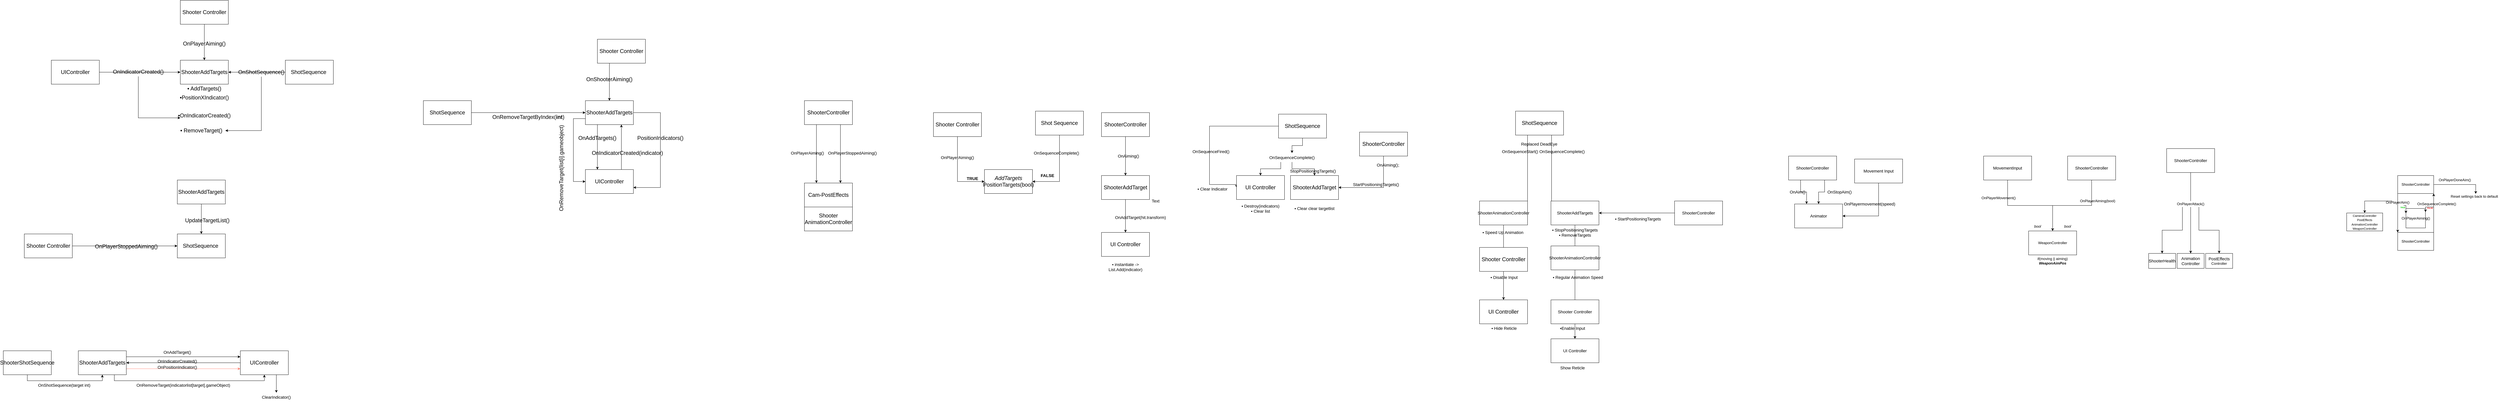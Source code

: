 <mxfile version="14.1.8" type="device"><diagram id="vfDzWjJh1taonCw_QJXi" name="Page-1"><mxGraphModel dx="515" dy="384" grid="1" gridSize="10" guides="1" tooltips="1" connect="1" arrows="1" fold="1" page="1" pageScale="1" pageWidth="2339" pageHeight="3300" math="1" shadow="0"><root><mxCell id="0"/><mxCell id="1" parent="0"/><mxCell id="fDVJ5qx7Qw4q9_nwmENI-17" value="OnPlayerAiming()" style="whiteSpace=wrap;html=1;aspect=fixed;" vertex="1" parent="1"><mxGeometry x="8617.5" y="1425" width="65" height="65" as="geometry"/></mxCell><mxCell id="y-dFEjMZastk8MvW8q7d-14" style="edgeStyle=orthogonalEdgeStyle;rounded=0;orthogonalLoop=1;jettySize=auto;html=1;exitX=0.5;exitY=1;exitDx=0;exitDy=0;fontSize=18;" parent="1" source="y-dFEjMZastk8MvW8q7d-1" target="y-dFEjMZastk8MvW8q7d-8" edge="1"><mxGeometry relative="1" as="geometry"/></mxCell><mxCell id="y-dFEjMZastk8MvW8q7d-1" value="&lt;font style=&quot;font-size: 18px;&quot;&gt;Shooter Controller&lt;/font&gt;" style="rounded=0;whiteSpace=wrap;html=1;" parent="1" vertex="1"><mxGeometry x="1200" y="730" width="160" height="80" as="geometry"/></mxCell><mxCell id="y-dFEjMZastk8MvW8q7d-6" value="OnPlayerAiming()" style="text;html=1;strokeColor=none;fillColor=none;align=center;verticalAlign=middle;whiteSpace=wrap;rounded=0;fontSize=18;" parent="1" vertex="1"><mxGeometry x="1210" y="860" width="140" height="30" as="geometry"/></mxCell><mxCell id="y-dFEjMZastk8MvW8q7d-8" value="&lt;font style=&quot;font-size: 18px;&quot;&gt;ShooterAddTargets&lt;br&gt;&lt;/font&gt;" style="rounded=0;whiteSpace=wrap;html=1;" parent="1" vertex="1"><mxGeometry x="1200" y="930" width="160" height="80" as="geometry"/></mxCell><mxCell id="y-dFEjMZastk8MvW8q7d-15" value="• AddTargets()" style="text;html=1;strokeColor=none;fillColor=none;align=center;verticalAlign=middle;whiteSpace=wrap;rounded=0;fontSize=18;" parent="1" vertex="1"><mxGeometry x="1210" y="1010" width="140" height="30" as="geometry"/></mxCell><mxCell id="y-dFEjMZastk8MvW8q7d-17" value="•PositionXIndicator()" style="text;html=1;strokeColor=none;fillColor=none;align=center;verticalAlign=middle;whiteSpace=wrap;rounded=0;fontSize=18;" parent="1" vertex="1"><mxGeometry x="1210" y="1040" width="140" height="30" as="geometry"/></mxCell><mxCell id="y-dFEjMZastk8MvW8q7d-20" style="edgeStyle=orthogonalEdgeStyle;rounded=0;orthogonalLoop=1;jettySize=auto;html=1;exitX=1;exitY=0.5;exitDx=0;exitDy=0;fontSize=18;" parent="1" source="y-dFEjMZastk8MvW8q7d-18" target="y-dFEjMZastk8MvW8q7d-8" edge="1"><mxGeometry relative="1" as="geometry"/></mxCell><mxCell id="y-dFEjMZastk8MvW8q7d-18" value="&lt;font style=&quot;font-size: 18px;&quot;&gt;UIController&lt;br&gt;&lt;/font&gt;" style="rounded=0;whiteSpace=wrap;html=1;" parent="1" vertex="1"><mxGeometry x="770" y="930" width="160" height="80" as="geometry"/></mxCell><mxCell id="y-dFEjMZastk8MvW8q7d-28" style="edgeStyle=orthogonalEdgeStyle;rounded=0;orthogonalLoop=1;jettySize=auto;html=1;exitX=0.5;exitY=1;exitDx=0;exitDy=0;entryX=0;entryY=0.75;entryDx=0;entryDy=0;fontSize=18;" parent="1" source="y-dFEjMZastk8MvW8q7d-19" target="y-dFEjMZastk8MvW8q7d-27" edge="1"><mxGeometry relative="1" as="geometry"/></mxCell><mxCell id="y-dFEjMZastk8MvW8q7d-19" value="OnIndicatorCreated()" style="text;html=1;strokeColor=none;fillColor=none;align=center;verticalAlign=middle;whiteSpace=wrap;rounded=0;fontSize=18;" parent="1" vertex="1"><mxGeometry x="990" y="954" width="140" height="30" as="geometry"/></mxCell><mxCell id="y-dFEjMZastk8MvW8q7d-22" style="edgeStyle=orthogonalEdgeStyle;rounded=0;orthogonalLoop=1;jettySize=auto;html=1;exitX=0;exitY=0.5;exitDx=0;exitDy=0;fontSize=18;" parent="1" source="y-dFEjMZastk8MvW8q7d-21" target="y-dFEjMZastk8MvW8q7d-8" edge="1"><mxGeometry relative="1" as="geometry"/></mxCell><mxCell id="y-dFEjMZastk8MvW8q7d-21" value="&lt;font style=&quot;font-size: 18px;&quot;&gt;ShotSequence&amp;nbsp;&lt;br&gt;&lt;/font&gt;" style="rounded=0;whiteSpace=wrap;html=1;" parent="1" vertex="1"><mxGeometry x="1550" y="930" width="160" height="80" as="geometry"/></mxCell><mxCell id="y-dFEjMZastk8MvW8q7d-26" style="edgeStyle=orthogonalEdgeStyle;rounded=0;orthogonalLoop=1;jettySize=auto;html=1;exitX=0.5;exitY=1;exitDx=0;exitDy=0;entryX=1;entryY=0.5;entryDx=0;entryDy=0;fontSize=18;" parent="1" source="y-dFEjMZastk8MvW8q7d-23" target="y-dFEjMZastk8MvW8q7d-24" edge="1"><mxGeometry relative="1" as="geometry"/></mxCell><mxCell id="y-dFEjMZastk8MvW8q7d-23" value="OnShotSequence()" style="text;html=1;strokeColor=none;fillColor=none;align=center;verticalAlign=middle;whiteSpace=wrap;rounded=0;fontSize=18;" parent="1" vertex="1"><mxGeometry x="1400" y="955" width="140" height="30" as="geometry"/></mxCell><mxCell id="y-dFEjMZastk8MvW8q7d-24" value="• RemoveTarget()" style="text;html=1;strokeColor=none;fillColor=none;align=center;verticalAlign=middle;whiteSpace=wrap;rounded=0;fontSize=18;" parent="1" vertex="1"><mxGeometry x="1190" y="1150" width="160" height="30" as="geometry"/></mxCell><mxCell id="y-dFEjMZastk8MvW8q7d-27" value="•OnIndicatorCreated()" style="text;html=1;strokeColor=none;fillColor=none;align=center;verticalAlign=middle;whiteSpace=wrap;rounded=0;fontSize=18;" parent="1" vertex="1"><mxGeometry x="1200" y="1100" width="160" height="30" as="geometry"/></mxCell><mxCell id="y-dFEjMZastk8MvW8q7d-31" value="&lt;font style=&quot;font-size: 18px;&quot;&gt;ShotSequence&amp;nbsp;&lt;br&gt;&lt;/font&gt;" style="rounded=0;whiteSpace=wrap;html=1;" parent="1" vertex="1"><mxGeometry x="1190" y="1510" width="160" height="80" as="geometry"/></mxCell><mxCell id="y-dFEjMZastk8MvW8q7d-33" style="edgeStyle=orthogonalEdgeStyle;rounded=0;orthogonalLoop=1;jettySize=auto;html=1;exitX=0.5;exitY=1;exitDx=0;exitDy=0;fontSize=18;" parent="1" source="y-dFEjMZastk8MvW8q7d-32" target="y-dFEjMZastk8MvW8q7d-31" edge="1"><mxGeometry relative="1" as="geometry"/></mxCell><mxCell id="y-dFEjMZastk8MvW8q7d-32" value="&lt;font style=&quot;font-size: 18px;&quot;&gt;ShooterAddTargets&lt;br&gt;&lt;/font&gt;" style="rounded=0;whiteSpace=wrap;html=1;" parent="1" vertex="1"><mxGeometry x="1190" y="1330" width="160" height="80" as="geometry"/></mxCell><mxCell id="y-dFEjMZastk8MvW8q7d-34" value="UpdateTargetList()" style="text;html=1;strokeColor=none;fillColor=none;align=center;verticalAlign=middle;whiteSpace=wrap;rounded=0;fontSize=18;" parent="1" vertex="1"><mxGeometry x="1210" y="1450" width="160" height="30" as="geometry"/></mxCell><mxCell id="y-dFEjMZastk8MvW8q7d-38" style="edgeStyle=orthogonalEdgeStyle;rounded=0;orthogonalLoop=1;jettySize=auto;html=1;exitX=1;exitY=0.5;exitDx=0;exitDy=0;fontSize=18;" parent="1" source="y-dFEjMZastk8MvW8q7d-36" target="y-dFEjMZastk8MvW8q7d-31" edge="1"><mxGeometry relative="1" as="geometry"/></mxCell><mxCell id="y-dFEjMZastk8MvW8q7d-36" value="&lt;font style=&quot;font-size: 18px;&quot;&gt;Shooter Controller&lt;/font&gt;" style="rounded=0;whiteSpace=wrap;html=1;" parent="1" vertex="1"><mxGeometry x="680" y="1510" width="160" height="80" as="geometry"/></mxCell><mxCell id="y-dFEjMZastk8MvW8q7d-37" value="OnPlayerStoppedAiming()" style="text;html=1;strokeColor=none;fillColor=none;align=center;verticalAlign=middle;whiteSpace=wrap;rounded=0;fontSize=18;" parent="1" vertex="1"><mxGeometry x="940" y="1537" width="160" height="30" as="geometry"/></mxCell><mxCell id="y-dFEjMZastk8MvW8q7d-54" style="edgeStyle=orthogonalEdgeStyle;rounded=0;orthogonalLoop=1;jettySize=auto;html=1;exitX=0;exitY=0.5;exitDx=0;exitDy=0;fontSize=14;" parent="1" source="y-dFEjMZastk8MvW8q7d-40" target="y-dFEjMZastk8MvW8q7d-41" edge="1"><mxGeometry relative="1" as="geometry"/></mxCell><mxCell id="y-dFEjMZastk8MvW8q7d-80" style="edgeStyle=orthogonalEdgeStyle;rounded=0;orthogonalLoop=1;jettySize=auto;html=1;exitX=0.75;exitY=1;exitDx=0;exitDy=0;fontSize=14;strokeColor=#000000;" parent="1" source="y-dFEjMZastk8MvW8q7d-40" target="y-dFEjMZastk8MvW8q7d-73" edge="1"><mxGeometry relative="1" as="geometry"/></mxCell><mxCell id="y-dFEjMZastk8MvW8q7d-40" value="&lt;font style=&quot;font-size: 18px;&quot;&gt;UIController&lt;br&gt;&lt;/font&gt;" style="rounded=0;whiteSpace=wrap;html=1;" parent="1" vertex="1"><mxGeometry x="1400" y="1900" width="160" height="80" as="geometry"/></mxCell><mxCell id="y-dFEjMZastk8MvW8q7d-51" style="edgeStyle=orthogonalEdgeStyle;rounded=0;orthogonalLoop=1;jettySize=auto;html=1;exitX=1;exitY=0.25;exitDx=0;exitDy=0;entryX=0;entryY=0.25;entryDx=0;entryDy=0;fontSize=14;" parent="1" source="y-dFEjMZastk8MvW8q7d-41" target="y-dFEjMZastk8MvW8q7d-40" edge="1"><mxGeometry relative="1" as="geometry"/></mxCell><mxCell id="y-dFEjMZastk8MvW8q7d-57" style="edgeStyle=orthogonalEdgeStyle;rounded=0;orthogonalLoop=1;jettySize=auto;html=1;exitX=1;exitY=0.75;exitDx=0;exitDy=0;entryX=0;entryY=0.75;entryDx=0;entryDy=0;fontSize=14;strokeColor=#FF8375;" parent="1" source="y-dFEjMZastk8MvW8q7d-41" target="y-dFEjMZastk8MvW8q7d-40" edge="1"><mxGeometry relative="1" as="geometry"/></mxCell><mxCell id="y-dFEjMZastk8MvW8q7d-77" style="edgeStyle=orthogonalEdgeStyle;rounded=0;orthogonalLoop=1;jettySize=auto;html=1;exitX=0.75;exitY=1;exitDx=0;exitDy=0;entryX=0.5;entryY=1;entryDx=0;entryDy=0;fontSize=14;strokeColor=#000000;" parent="1" source="y-dFEjMZastk8MvW8q7d-41" target="y-dFEjMZastk8MvW8q7d-40" edge="1"><mxGeometry relative="1" as="geometry"/></mxCell><mxCell id="y-dFEjMZastk8MvW8q7d-41" value="&lt;font style=&quot;font-size: 18px;&quot;&gt;ShooterAddTargets&lt;br&gt;&lt;/font&gt;" style="rounded=0;whiteSpace=wrap;html=1;" parent="1" vertex="1"><mxGeometry x="860" y="1900" width="160" height="80" as="geometry"/></mxCell><mxCell id="y-dFEjMZastk8MvW8q7d-52" value="OnAddTarget()" style="text;html=1;strokeColor=none;fillColor=none;align=center;verticalAlign=middle;whiteSpace=wrap;rounded=0;fontSize=14;" parent="1" vertex="1"><mxGeometry x="1160" y="1890" width="60" height="30" as="geometry"/></mxCell><mxCell id="y-dFEjMZastk8MvW8q7d-55" value="OnIndicatorCreated()" style="text;html=1;strokeColor=none;fillColor=none;align=center;verticalAlign=middle;whiteSpace=wrap;rounded=0;fontSize=14;" parent="1" vertex="1"><mxGeometry x="1160" y="1922" width="60" height="25" as="geometry"/></mxCell><mxCell id="y-dFEjMZastk8MvW8q7d-58" value="OnPositionIndicator()" style="text;html=1;strokeColor=none;fillColor=none;align=center;verticalAlign=middle;whiteSpace=wrap;rounded=0;fontSize=14;" parent="1" vertex="1"><mxGeometry x="1160" y="1942" width="60" height="25" as="geometry"/></mxCell><mxCell id="y-dFEjMZastk8MvW8q7d-64" value="OnShotSequence(target int)&amp;nbsp;" style="text;html=1;strokeColor=none;fillColor=none;align=center;verticalAlign=middle;whiteSpace=wrap;rounded=0;fontSize=14;" parent="1" vertex="1"><mxGeometry x="720" y="2000" width="190" height="30" as="geometry"/></mxCell><mxCell id="y-dFEjMZastk8MvW8q7d-73" value="ClearIndicator()" style="text;html=1;strokeColor=none;fillColor=none;align=center;verticalAlign=middle;whiteSpace=wrap;rounded=0;fontSize=14;" parent="1" vertex="1"><mxGeometry x="1490" y="2040" width="60" height="30" as="geometry"/></mxCell><mxCell id="y-dFEjMZastk8MvW8q7d-76" style="edgeStyle=orthogonalEdgeStyle;rounded=0;orthogonalLoop=1;jettySize=auto;html=1;exitX=0.5;exitY=1;exitDx=0;exitDy=0;entryX=0.5;entryY=1;entryDx=0;entryDy=0;fontSize=14;strokeColor=#000000;" parent="1" source="y-dFEjMZastk8MvW8q7d-75" target="y-dFEjMZastk8MvW8q7d-41" edge="1"><mxGeometry relative="1" as="geometry"/></mxCell><mxCell id="y-dFEjMZastk8MvW8q7d-75" value="&lt;font style=&quot;font-size: 18px;&quot;&gt;ShooterShotSequence&lt;br&gt;&lt;/font&gt;" style="rounded=0;whiteSpace=wrap;html=1;" parent="1" vertex="1"><mxGeometry x="610" y="1900" width="160" height="80" as="geometry"/></mxCell><mxCell id="y-dFEjMZastk8MvW8q7d-78" value="OnRemoveTarget(indicatorlist[target].gameObject)" style="text;html=1;strokeColor=none;fillColor=none;align=center;verticalAlign=middle;whiteSpace=wrap;rounded=0;fontSize=14;" parent="1" vertex="1"><mxGeometry x="1180" y="2000" width="60" height="30" as="geometry"/></mxCell><mxCell id="y-dFEjMZastk8MvW8q7d-82" style="edgeStyle=orthogonalEdgeStyle;rounded=0;orthogonalLoop=1;jettySize=auto;html=1;exitX=0.25;exitY=1;exitDx=0;exitDy=0;fontSize=14;strokeColor=#000000;" parent="1" source="y-dFEjMZastk8MvW8q7d-81" target="y-dFEjMZastk8MvW8q7d-86" edge="1"><mxGeometry relative="1" as="geometry"><mxPoint x="2630" y="1055" as="targetPoint"/></mxGeometry></mxCell><mxCell id="y-dFEjMZastk8MvW8q7d-81" value="&lt;font style=&quot;font-size: 18px;&quot;&gt;Shooter Controller&lt;/font&gt;" style="rounded=0;whiteSpace=wrap;html=1;" parent="1" vertex="1"><mxGeometry x="2590" y="860" width="160" height="80" as="geometry"/></mxCell><mxCell id="y-dFEjMZastk8MvW8q7d-83" value="OnShooterAiming()" style="text;html=1;strokeColor=none;fillColor=none;align=center;verticalAlign=middle;whiteSpace=wrap;rounded=0;fontSize=18;" parent="1" vertex="1"><mxGeometry x="2560" y="979" width="140" height="30" as="geometry"/></mxCell><mxCell id="y-dFEjMZastk8MvW8q7d-89" style="edgeStyle=orthogonalEdgeStyle;rounded=0;orthogonalLoop=1;jettySize=auto;html=1;exitX=0.25;exitY=1;exitDx=0;exitDy=0;fontSize=14;strokeColor=#000000;entryX=0.25;entryY=0;entryDx=0;entryDy=0;" parent="1" source="y-dFEjMZastk8MvW8q7d-86" target="y-dFEjMZastk8MvW8q7d-91" edge="1"><mxGeometry relative="1" as="geometry"><mxPoint x="2590" y="1245" as="targetPoint"/></mxGeometry></mxCell><mxCell id="y-dFEjMZastk8MvW8q7d-94" style="edgeStyle=orthogonalEdgeStyle;rounded=0;orthogonalLoop=1;jettySize=auto;html=1;exitX=1;exitY=0.5;exitDx=0;exitDy=0;entryX=1;entryY=0.75;entryDx=0;entryDy=0;fontSize=14;strokeColor=#000000;" parent="1" source="y-dFEjMZastk8MvW8q7d-86" target="y-dFEjMZastk8MvW8q7d-91" edge="1"><mxGeometry relative="1" as="geometry"><Array as="points"><mxPoint x="2800" y="1105"/><mxPoint x="2800" y="1355"/></Array></mxGeometry></mxCell><mxCell id="y-dFEjMZastk8MvW8q7d-100" style="edgeStyle=orthogonalEdgeStyle;rounded=0;orthogonalLoop=1;jettySize=auto;html=1;exitX=0;exitY=0.75;exitDx=0;exitDy=0;entryX=0;entryY=0.5;entryDx=0;entryDy=0;fontSize=14;strokeColor=#000000;" parent="1" source="y-dFEjMZastk8MvW8q7d-86" target="y-dFEjMZastk8MvW8q7d-91" edge="1"><mxGeometry relative="1" as="geometry"><Array as="points"><mxPoint x="2510" y="1125"/><mxPoint x="2510" y="1335"/></Array></mxGeometry></mxCell><mxCell id="y-dFEjMZastk8MvW8q7d-86" value="&lt;font style=&quot;font-size: 18px;&quot;&gt;ShooterAddTargets&lt;/font&gt;" style="rounded=0;whiteSpace=wrap;html=1;" parent="1" vertex="1"><mxGeometry x="2550" y="1065" width="160" height="80" as="geometry"/></mxCell><mxCell id="y-dFEjMZastk8MvW8q7d-90" value="OnAddTargets()" style="text;html=1;strokeColor=none;fillColor=none;align=center;verticalAlign=middle;whiteSpace=wrap;rounded=0;fontSize=18;" parent="1" vertex="1"><mxGeometry x="2520" y="1175" width="140" height="30" as="geometry"/></mxCell><mxCell id="y-dFEjMZastk8MvW8q7d-93" style="edgeStyle=orthogonalEdgeStyle;rounded=0;orthogonalLoop=1;jettySize=auto;html=1;exitX=0.75;exitY=0;exitDx=0;exitDy=0;entryX=0.75;entryY=1;entryDx=0;entryDy=0;fontSize=14;strokeColor=#000000;" parent="1" source="y-dFEjMZastk8MvW8q7d-91" target="y-dFEjMZastk8MvW8q7d-86" edge="1"><mxGeometry relative="1" as="geometry"/></mxCell><mxCell id="y-dFEjMZastk8MvW8q7d-91" value="&lt;span style=&quot;font-size: 18px;&quot;&gt;UIController&lt;/span&gt;" style="rounded=0;whiteSpace=wrap;html=1;" parent="1" vertex="1"><mxGeometry x="2550" y="1295" width="160" height="80" as="geometry"/></mxCell><mxCell id="y-dFEjMZastk8MvW8q7d-92" value="OnIndicatorCreated(indicator)" style="text;html=1;strokeColor=none;fillColor=none;align=center;verticalAlign=middle;whiteSpace=wrap;rounded=0;fontSize=18;" parent="1" vertex="1"><mxGeometry x="2620" y="1225" width="140" height="30" as="geometry"/></mxCell><mxCell id="y-dFEjMZastk8MvW8q7d-95" value="PositionIndicators()" style="text;html=1;strokeColor=none;fillColor=none;align=center;verticalAlign=middle;whiteSpace=wrap;rounded=0;fontSize=18;" parent="1" vertex="1"><mxGeometry x="2730" y="1175" width="140" height="30" as="geometry"/></mxCell><mxCell id="y-dFEjMZastk8MvW8q7d-98" style="edgeStyle=orthogonalEdgeStyle;rounded=0;orthogonalLoop=1;jettySize=auto;html=1;exitX=1;exitY=0.5;exitDx=0;exitDy=0;fontSize=14;strokeColor=#000000;" parent="1" source="y-dFEjMZastk8MvW8q7d-97" target="y-dFEjMZastk8MvW8q7d-86" edge="1"><mxGeometry relative="1" as="geometry"/></mxCell><mxCell id="y-dFEjMZastk8MvW8q7d-97" value="&lt;font style=&quot;font-size: 18px;&quot;&gt;ShotSequence&lt;/font&gt;" style="rounded=0;whiteSpace=wrap;html=1;" parent="1" vertex="1"><mxGeometry x="2010" y="1065" width="160" height="80" as="geometry"/></mxCell><mxCell id="y-dFEjMZastk8MvW8q7d-99" value="OnRemoveTargetByIndex(&lt;b&gt;int&lt;/b&gt;)" style="text;html=1;strokeColor=none;fillColor=none;align=center;verticalAlign=middle;whiteSpace=wrap;rounded=0;fontSize=18;" parent="1" vertex="1"><mxGeometry x="2290" y="1105" width="140" height="30" as="geometry"/></mxCell><mxCell id="y-dFEjMZastk8MvW8q7d-101" value="OnRemoveTarget(list[i].gameobject)" style="text;html=1;strokeColor=none;fillColor=none;align=center;verticalAlign=middle;whiteSpace=wrap;rounded=0;fontSize=18;rotation=-90;" parent="1" vertex="1"><mxGeometry x="2400" y="1275" width="140" height="30" as="geometry"/></mxCell><mxCell id="y-dFEjMZastk8MvW8q7d-106" style="edgeStyle=orthogonalEdgeStyle;rounded=0;orthogonalLoop=1;jettySize=auto;html=1;exitX=0.25;exitY=1;exitDx=0;exitDy=0;fontSize=14;strokeColor=#000000;entryX=0.25;entryY=0;entryDx=0;entryDy=0;" parent="1" source="y-dFEjMZastk8MvW8q7d-104" target="y-dFEjMZastk8MvW8q7d-111" edge="1"><mxGeometry relative="1" as="geometry"><mxPoint x="3320" y="1320" as="targetPoint"/></mxGeometry></mxCell><mxCell id="y-dFEjMZastk8MvW8q7d-109" style="edgeStyle=orthogonalEdgeStyle;rounded=0;orthogonalLoop=1;jettySize=auto;html=1;exitX=0.75;exitY=1;exitDx=0;exitDy=0;fontSize=14;strokeColor=#000000;entryX=0.75;entryY=0;entryDx=0;entryDy=0;" parent="1" source="y-dFEjMZastk8MvW8q7d-104" target="y-dFEjMZastk8MvW8q7d-111" edge="1"><mxGeometry relative="1" as="geometry"><mxPoint x="3400" y="1320" as="targetPoint"/></mxGeometry></mxCell><mxCell id="y-dFEjMZastk8MvW8q7d-104" value="&lt;span style=&quot;font-size: 18px;&quot;&gt;ShooterController&lt;/span&gt;" style="rounded=0;whiteSpace=wrap;html=1;" parent="1" vertex="1"><mxGeometry x="3280" y="1065" width="160" height="80" as="geometry"/></mxCell><mxCell id="y-dFEjMZastk8MvW8q7d-107" value="OnPlayerAiming()" style="text;html=1;strokeColor=none;fillColor=none;align=center;verticalAlign=middle;whiteSpace=wrap;rounded=0;fontSize=14;" parent="1" vertex="1"><mxGeometry x="3260" y="1225" width="60" height="30" as="geometry"/></mxCell><mxCell id="y-dFEjMZastk8MvW8q7d-108" value="OnPlayerStoppedAiming()" style="text;html=1;strokeColor=none;fillColor=none;align=center;verticalAlign=middle;whiteSpace=wrap;rounded=0;fontSize=14;" parent="1" vertex="1"><mxGeometry x="3410" y="1225" width="60" height="30" as="geometry"/></mxCell><mxCell id="y-dFEjMZastk8MvW8q7d-111" value="&lt;span style=&quot;font-size: 18px;&quot;&gt;Cam-PostEffects&lt;/span&gt;" style="rounded=0;whiteSpace=wrap;html=1;" parent="1" vertex="1"><mxGeometry x="3280" y="1340" width="160" height="80" as="geometry"/></mxCell><mxCell id="y-dFEjMZastk8MvW8q7d-112" value="&lt;span style=&quot;font-size: 18px;&quot;&gt;Shooter&lt;br&gt;AnimationController&lt;/span&gt;" style="rounded=0;whiteSpace=wrap;html=1;" parent="1" vertex="1"><mxGeometry x="3280" y="1420" width="160" height="80" as="geometry"/></mxCell><mxCell id="y-dFEjMZastk8MvW8q7d-117" style="edgeStyle=orthogonalEdgeStyle;rounded=0;orthogonalLoop=1;jettySize=auto;html=1;exitX=0.5;exitY=1;exitDx=0;exitDy=0;entryX=0;entryY=0.5;entryDx=0;entryDy=0;fontSize=14;strokeColor=#000000;" parent="1" source="y-dFEjMZastk8MvW8q7d-114" target="y-dFEjMZastk8MvW8q7d-116" edge="1"><mxGeometry relative="1" as="geometry"/></mxCell><mxCell id="y-dFEjMZastk8MvW8q7d-114" value="&lt;span style=&quot;font-size: 18px;&quot;&gt;Shooter Controller&lt;/span&gt;" style="rounded=0;whiteSpace=wrap;html=1;" parent="1" vertex="1"><mxGeometry x="3710" y="1105" width="160" height="80" as="geometry"/></mxCell><mxCell id="y-dFEjMZastk8MvW8q7d-122" style="edgeStyle=orthogonalEdgeStyle;rounded=0;orthogonalLoop=1;jettySize=auto;html=1;exitX=0.5;exitY=1;exitDx=0;exitDy=0;entryX=1;entryY=0.5;entryDx=0;entryDy=0;fontSize=14;strokeColor=#000000;" parent="1" source="y-dFEjMZastk8MvW8q7d-115" target="y-dFEjMZastk8MvW8q7d-116" edge="1"><mxGeometry relative="1" as="geometry"/></mxCell><mxCell id="y-dFEjMZastk8MvW8q7d-115" value="&lt;span style=&quot;font-size: 18px;&quot;&gt;Shot Sequence&lt;/span&gt;" style="rounded=0;whiteSpace=wrap;html=1;" parent="1" vertex="1"><mxGeometry x="4050" y="1100" width="160" height="80" as="geometry"/></mxCell><mxCell id="y-dFEjMZastk8MvW8q7d-116" value="&lt;span style=&quot;font-size: 18px;&quot;&gt;&lt;i&gt;AddTargets&lt;/i&gt;&lt;br&gt;PositionTargets(bool)&lt;br&gt;&lt;/span&gt;" style="rounded=0;whiteSpace=wrap;html=1;" parent="1" vertex="1"><mxGeometry x="3880" y="1295" width="160" height="80" as="geometry"/></mxCell><mxCell id="y-dFEjMZastk8MvW8q7d-118" value="OnPlayerAiming()" style="text;html=1;strokeColor=none;fillColor=none;align=center;verticalAlign=middle;whiteSpace=wrap;rounded=0;fontSize=14;" parent="1" vertex="1"><mxGeometry x="3760" y="1240" width="60" height="30" as="geometry"/></mxCell><mxCell id="y-dFEjMZastk8MvW8q7d-120" value="&lt;b&gt;TRUE&lt;/b&gt;" style="text;html=1;strokeColor=none;fillColor=none;align=center;verticalAlign=middle;whiteSpace=wrap;rounded=0;fontSize=14;" parent="1" vertex="1"><mxGeometry x="3810" y="1310" width="60" height="30" as="geometry"/></mxCell><mxCell id="y-dFEjMZastk8MvW8q7d-123" value="&lt;b&gt;FALSE&lt;/b&gt;" style="text;html=1;strokeColor=none;fillColor=none;align=center;verticalAlign=middle;whiteSpace=wrap;rounded=0;fontSize=14;" parent="1" vertex="1"><mxGeometry x="4060" y="1300" width="60" height="30" as="geometry"/></mxCell><mxCell id="y-dFEjMZastk8MvW8q7d-135" style="edgeStyle=orthogonalEdgeStyle;rounded=0;orthogonalLoop=1;jettySize=auto;html=1;exitX=0.5;exitY=1;exitDx=0;exitDy=0;fontSize=14;strokeColor=#000000;" parent="1" source="y-dFEjMZastk8MvW8q7d-125" target="y-dFEjMZastk8MvW8q7d-130" edge="1"><mxGeometry relative="1" as="geometry"/></mxCell><mxCell id="y-dFEjMZastk8MvW8q7d-125" value="&lt;span style=&quot;font-size: 18px;&quot;&gt;ShooterController&lt;/span&gt;" style="rounded=0;whiteSpace=wrap;html=1;" parent="1" vertex="1"><mxGeometry x="4270" y="1105" width="160" height="80" as="geometry"/></mxCell><mxCell id="y-dFEjMZastk8MvW8q7d-133" style="edgeStyle=orthogonalEdgeStyle;rounded=0;orthogonalLoop=1;jettySize=auto;html=1;exitX=0.5;exitY=1;exitDx=0;exitDy=0;fontSize=14;strokeColor=#000000;" parent="1" source="y-dFEjMZastk8MvW8q7d-130" edge="1"><mxGeometry relative="1" as="geometry"><mxPoint x="4350" y="1505" as="targetPoint"/></mxGeometry></mxCell><mxCell id="y-dFEjMZastk8MvW8q7d-130" value="&lt;span style=&quot;font-size: 18px;&quot;&gt;ShooterAddTarget&lt;/span&gt;" style="rounded=0;whiteSpace=wrap;html=1;" parent="1" vertex="1"><mxGeometry x="4270" y="1315" width="160" height="80" as="geometry"/></mxCell><mxCell id="y-dFEjMZastk8MvW8q7d-134" value="OnAiming()" style="text;html=1;strokeColor=none;fillColor=none;align=center;verticalAlign=middle;whiteSpace=wrap;rounded=0;fontSize=14;" parent="1" vertex="1"><mxGeometry x="4330" y="1235" width="60" height="30" as="geometry"/></mxCell><mxCell id="y-dFEjMZastk8MvW8q7d-136" value="OnAddTarget(hit.transform)" style="text;html=1;strokeColor=none;fillColor=none;align=center;verticalAlign=middle;whiteSpace=wrap;rounded=0;fontSize=14;" parent="1" vertex="1"><mxGeometry x="4370" y="1440" width="60" height="30" as="geometry"/></mxCell><mxCell id="y-dFEjMZastk8MvW8q7d-137" value="&lt;span style=&quot;font-size: 18px;&quot;&gt;UI Controller&lt;/span&gt;" style="rounded=0;whiteSpace=wrap;html=1;" parent="1" vertex="1"><mxGeometry x="4270" y="1505" width="160" height="80" as="geometry"/></mxCell><mxCell id="y-dFEjMZastk8MvW8q7d-138" value="• instantiate -&amp;gt; List.Add(indicator)" style="text;html=1;strokeColor=none;fillColor=none;align=center;verticalAlign=middle;whiteSpace=wrap;rounded=0;fontSize=14;" parent="1" vertex="1"><mxGeometry x="4285" y="1605" width="130" height="30" as="geometry"/></mxCell><mxCell id="y-dFEjMZastk8MvW8q7d-140" value="OnSequenceComplete()" style="text;html=1;strokeColor=none;fillColor=none;align=center;verticalAlign=middle;whiteSpace=wrap;rounded=0;fontSize=14;" parent="1" vertex="1"><mxGeometry x="4090" y="1225" width="60" height="30" as="geometry"/></mxCell><mxCell id="y-dFEjMZastk8MvW8q7d-141" value="Text" style="text;html=1;align=center;verticalAlign=middle;resizable=0;points=[];autosize=1;strokeColor=none;fillColor=none;fontSize=14;" parent="1" vertex="1"><mxGeometry x="4430" y="1390" width="40" height="20" as="geometry"/></mxCell><mxCell id="y-dFEjMZastk8MvW8q7d-149" style="edgeStyle=orthogonalEdgeStyle;rounded=0;orthogonalLoop=1;jettySize=auto;html=1;exitX=0;exitY=0.5;exitDx=0;exitDy=0;entryX=0;entryY=0.5;entryDx=0;entryDy=0;fontSize=14;strokeColor=#000000;" parent="1" source="y-dFEjMZastk8MvW8q7d-142" target="y-dFEjMZastk8MvW8q7d-144" edge="1"><mxGeometry relative="1" as="geometry"><Array as="points"><mxPoint x="4630" y="1150"/><mxPoint x="4630" y="1345"/></Array></mxGeometry></mxCell><mxCell id="y-dFEjMZastk8MvW8q7d-157" style="edgeStyle=orthogonalEdgeStyle;rounded=0;orthogonalLoop=1;jettySize=auto;html=1;exitX=0.5;exitY=1;exitDx=0;exitDy=0;fontSize=14;strokeColor=#000000;" parent="1" source="y-dFEjMZastk8MvW8q7d-142" target="y-dFEjMZastk8MvW8q7d-151" edge="1"><mxGeometry relative="1" as="geometry"/></mxCell><mxCell id="y-dFEjMZastk8MvW8q7d-142" value="&lt;span style=&quot;font-size: 18px;&quot;&gt;ShotSequence&lt;/span&gt;" style="rounded=0;whiteSpace=wrap;html=1;" parent="1" vertex="1"><mxGeometry x="4860" y="1110" width="160" height="80" as="geometry"/></mxCell><mxCell id="y-dFEjMZastk8MvW8q7d-143" value="&lt;span style=&quot;font-size: 18px;&quot;&gt;ShooterAddTarget&lt;/span&gt;" style="rounded=0;whiteSpace=wrap;html=1;" parent="1" vertex="1"><mxGeometry x="4900" y="1315" width="160" height="80" as="geometry"/></mxCell><mxCell id="y-dFEjMZastk8MvW8q7d-144" value="&lt;span style=&quot;font-size: 18px;&quot;&gt;UI Controller&lt;/span&gt;" style="rounded=0;whiteSpace=wrap;html=1;" parent="1" vertex="1"><mxGeometry x="4720" y="1315" width="160" height="80" as="geometry"/></mxCell><mxCell id="y-dFEjMZastk8MvW8q7d-145" value="OnSequenceFired()" style="text;html=1;strokeColor=none;fillColor=none;align=center;verticalAlign=middle;whiteSpace=wrap;rounded=0;fontSize=14;" parent="1" vertex="1"><mxGeometry x="4560" y="1220" width="150" height="30" as="geometry"/></mxCell><mxCell id="y-dFEjMZastk8MvW8q7d-150" value="• Clear Indicator" style="text;html=1;strokeColor=none;fillColor=none;align=center;verticalAlign=middle;whiteSpace=wrap;rounded=0;fontSize=14;" parent="1" vertex="1"><mxGeometry x="4580" y="1345" width="120" height="30" as="geometry"/></mxCell><mxCell id="y-dFEjMZastk8MvW8q7d-153" style="edgeStyle=orthogonalEdgeStyle;rounded=0;orthogonalLoop=1;jettySize=auto;html=1;exitX=0.25;exitY=1;exitDx=0;exitDy=0;fontSize=14;strokeColor=#000000;" parent="1" source="y-dFEjMZastk8MvW8q7d-151" target="y-dFEjMZastk8MvW8q7d-144" edge="1"><mxGeometry relative="1" as="geometry"/></mxCell><mxCell id="y-dFEjMZastk8MvW8q7d-154" style="edgeStyle=orthogonalEdgeStyle;rounded=0;orthogonalLoop=1;jettySize=auto;html=1;exitX=0.5;exitY=1;exitDx=0;exitDy=0;fontSize=14;strokeColor=#000000;" parent="1" source="y-dFEjMZastk8MvW8q7d-151" target="y-dFEjMZastk8MvW8q7d-143" edge="1"><mxGeometry relative="1" as="geometry"/></mxCell><mxCell id="y-dFEjMZastk8MvW8q7d-151" value="OnSequenceComplete()" style="text;html=1;strokeColor=none;fillColor=none;align=center;verticalAlign=middle;whiteSpace=wrap;rounded=0;fontSize=14;" parent="1" vertex="1"><mxGeometry x="4830" y="1240" width="150" height="30" as="geometry"/></mxCell><mxCell id="y-dFEjMZastk8MvW8q7d-158" value="StopPositioningTargets()" style="text;html=1;strokeColor=none;fillColor=none;align=center;verticalAlign=middle;whiteSpace=wrap;rounded=0;fontSize=14;" parent="1" vertex="1"><mxGeometry x="4900" y="1285" width="150" height="30" as="geometry"/></mxCell><mxCell id="y-dFEjMZastk8MvW8q7d-159" value="• Destroy(indicators)&lt;br&gt;• Clear list" style="text;html=1;strokeColor=none;fillColor=none;align=center;verticalAlign=middle;whiteSpace=wrap;rounded=0;fontSize=14;" parent="1" vertex="1"><mxGeometry x="4725" y="1410" width="150" height="30" as="geometry"/></mxCell><mxCell id="y-dFEjMZastk8MvW8q7d-160" value="• Clear clear targetlist" style="text;html=1;strokeColor=none;fillColor=none;align=center;verticalAlign=middle;whiteSpace=wrap;rounded=0;fontSize=14;" parent="1" vertex="1"><mxGeometry x="4905" y="1410" width="150" height="30" as="geometry"/></mxCell><mxCell id="y-dFEjMZastk8MvW8q7d-162" style="edgeStyle=orthogonalEdgeStyle;rounded=0;orthogonalLoop=1;jettySize=auto;html=1;exitX=0.5;exitY=1;exitDx=0;exitDy=0;entryX=1;entryY=0.5;entryDx=0;entryDy=0;fontSize=14;strokeColor=#000000;" parent="1" source="y-dFEjMZastk8MvW8q7d-161" target="y-dFEjMZastk8MvW8q7d-143" edge="1"><mxGeometry relative="1" as="geometry"/></mxCell><mxCell id="y-dFEjMZastk8MvW8q7d-161" value="&lt;span style=&quot;font-size: 18px;&quot;&gt;ShooterController&lt;/span&gt;" style="rounded=0;whiteSpace=wrap;html=1;" parent="1" vertex="1"><mxGeometry x="5130" y="1170" width="160" height="80" as="geometry"/></mxCell><mxCell id="y-dFEjMZastk8MvW8q7d-163" value="OnAiming();" style="text;html=1;strokeColor=none;fillColor=none;align=center;verticalAlign=middle;whiteSpace=wrap;rounded=0;fontSize=14;" parent="1" vertex="1"><mxGeometry x="5150" y="1265" width="150" height="30" as="geometry"/></mxCell><mxCell id="y-dFEjMZastk8MvW8q7d-164" value="StartPositioningTargets()" style="text;html=1;strokeColor=none;fillColor=none;align=center;verticalAlign=middle;whiteSpace=wrap;rounded=0;fontSize=14;" parent="1" vertex="1"><mxGeometry x="5110" y="1330" width="150" height="30" as="geometry"/></mxCell><mxCell id="y-dFEjMZastk8MvW8q7d-181" style="edgeStyle=orthogonalEdgeStyle;rounded=0;orthogonalLoop=1;jettySize=auto;html=1;exitX=0.25;exitY=1;exitDx=0;exitDy=0;fontSize=14;strokeColor=#000000;" parent="1" source="y-dFEjMZastk8MvW8q7d-165" target="y-dFEjMZastk8MvW8q7d-172" edge="1"><mxGeometry relative="1" as="geometry"/></mxCell><mxCell id="y-dFEjMZastk8MvW8q7d-183" style="edgeStyle=orthogonalEdgeStyle;rounded=0;orthogonalLoop=1;jettySize=auto;html=1;exitX=0.75;exitY=1;exitDx=0;exitDy=0;fontSize=14;strokeColor=#000000;" parent="1" source="y-dFEjMZastk8MvW8q7d-165" target="y-dFEjMZastk8MvW8q7d-180" edge="1"><mxGeometry relative="1" as="geometry"><Array as="points"><mxPoint x="5770" y="1450"/><mxPoint x="5848" y="1450"/></Array></mxGeometry></mxCell><mxCell id="y-dFEjMZastk8MvW8q7d-165" value="&lt;span style=&quot;font-size: 18px;&quot;&gt;ShotSequence&lt;/span&gt;" style="rounded=0;whiteSpace=wrap;html=1;" parent="1" vertex="1"><mxGeometry x="5650" y="1100" width="160" height="80" as="geometry"/></mxCell><mxCell id="y-dFEjMZastk8MvW8q7d-168" value="OnSequenceStart()" style="text;html=1;strokeColor=none;fillColor=none;align=center;verticalAlign=middle;whiteSpace=wrap;rounded=0;fontSize=14;" parent="1" vertex="1"><mxGeometry x="5590" y="1220" width="150" height="30" as="geometry"/></mxCell><mxCell id="y-dFEjMZastk8MvW8q7d-169" value="OnSequenceComplete()" style="text;html=1;strokeColor=none;fillColor=none;align=center;verticalAlign=middle;whiteSpace=wrap;rounded=0;fontSize=14;" parent="1" vertex="1"><mxGeometry x="5730" y="1220" width="150" height="30" as="geometry"/></mxCell><mxCell id="y-dFEjMZastk8MvW8q7d-173" style="edgeStyle=orthogonalEdgeStyle;rounded=0;orthogonalLoop=1;jettySize=auto;html=1;exitX=0.5;exitY=1;exitDx=0;exitDy=0;fontSize=14;strokeColor=#000000;startArrow=none;" parent="1" source="y-dFEjMZastk8MvW8q7d-171" target="y-dFEjMZastk8MvW8q7d-172" edge="1"><mxGeometry relative="1" as="geometry"/></mxCell><mxCell id="y-dFEjMZastk8MvW8q7d-170" value="&lt;font style=&quot;font-size: 14px;&quot;&gt;ShooterAnimationController&lt;/font&gt;" style="rounded=0;whiteSpace=wrap;html=1;" parent="1" vertex="1"><mxGeometry x="5530" y="1400" width="160" height="80" as="geometry"/></mxCell><mxCell id="y-dFEjMZastk8MvW8q7d-172" value="&lt;span style=&quot;font-size: 18px;&quot;&gt;UI Controller&lt;/span&gt;" style="rounded=0;whiteSpace=wrap;html=1;" parent="1" vertex="1"><mxGeometry x="5530" y="1730" width="160" height="80" as="geometry"/></mxCell><mxCell id="y-dFEjMZastk8MvW8q7d-171" value="&lt;span style=&quot;font-size: 18px;&quot;&gt;Shooter Controller&lt;/span&gt;" style="rounded=0;whiteSpace=wrap;html=1;" parent="1" vertex="1"><mxGeometry x="5530" y="1555" width="160" height="80" as="geometry"/></mxCell><mxCell id="y-dFEjMZastk8MvW8q7d-174" value="" style="edgeStyle=orthogonalEdgeStyle;rounded=0;orthogonalLoop=1;jettySize=auto;html=1;exitX=0.5;exitY=1;exitDx=0;exitDy=0;fontSize=14;strokeColor=#000000;endArrow=none;" parent="1" source="y-dFEjMZastk8MvW8q7d-170" target="y-dFEjMZastk8MvW8q7d-171" edge="1"><mxGeometry relative="1" as="geometry"><mxPoint x="5610" y="1480" as="sourcePoint"/><mxPoint x="5610" y="1670" as="targetPoint"/></mxGeometry></mxCell><mxCell id="y-dFEjMZastk8MvW8q7d-175" value="&lt;font style=&quot;font-size: 14px;&quot;&gt;ShooterAddTargets&lt;/font&gt;" style="rounded=0;whiteSpace=wrap;html=1;" parent="1" vertex="1"><mxGeometry x="5768" y="1400" width="160" height="80" as="geometry"/></mxCell><mxCell id="y-dFEjMZastk8MvW8q7d-176" value="Replaced DeadEye" style="text;html=1;strokeColor=none;fillColor=none;align=center;verticalAlign=middle;whiteSpace=wrap;rounded=0;fontSize=14;" parent="1" vertex="1"><mxGeometry x="5654" y="1195" width="150" height="30" as="geometry"/></mxCell><mxCell id="y-dFEjMZastk8MvW8q7d-178" value="&lt;font style=&quot;font-size: 14px;&quot;&gt;ShooterAnimationController&lt;/font&gt;" style="rounded=0;whiteSpace=wrap;html=1;" parent="1" vertex="1"><mxGeometry x="5768" y="1550" width="160" height="80" as="geometry"/></mxCell><mxCell id="y-dFEjMZastk8MvW8q7d-179" value="&lt;font style=&quot;font-size: 14px;&quot;&gt;Shooter Controller&lt;/font&gt;" style="rounded=0;whiteSpace=wrap;html=1;" parent="1" vertex="1"><mxGeometry x="5768" y="1730" width="160" height="80" as="geometry"/></mxCell><mxCell id="y-dFEjMZastk8MvW8q7d-180" value="&lt;font style=&quot;font-size: 14px;&quot;&gt;UI Controller&lt;/font&gt;" style="rounded=0;whiteSpace=wrap;html=1;" parent="1" vertex="1"><mxGeometry x="5768" y="1860" width="160" height="80" as="geometry"/></mxCell><mxCell id="y-dFEjMZastk8MvW8q7d-186" value="• Speed Up Animation&amp;nbsp;" style="text;html=1;strokeColor=none;fillColor=none;align=center;verticalAlign=middle;whiteSpace=wrap;rounded=0;fontSize=14;" parent="1" vertex="1"><mxGeometry x="5510" y="1490" width="200" height="30" as="geometry"/></mxCell><mxCell id="y-dFEjMZastk8MvW8q7d-187" value="&amp;nbsp;• Disable Input" style="text;html=1;strokeColor=none;fillColor=none;align=center;verticalAlign=middle;whiteSpace=wrap;rounded=0;fontSize=14;" parent="1" vertex="1"><mxGeometry x="5510" y="1640" width="200" height="30" as="geometry"/></mxCell><mxCell id="y-dFEjMZastk8MvW8q7d-188" value="&amp;nbsp;• Hide Reticle" style="text;html=1;strokeColor=none;fillColor=none;align=center;verticalAlign=middle;whiteSpace=wrap;rounded=0;fontSize=14;" parent="1" vertex="1"><mxGeometry x="5510" y="1810" width="200" height="30" as="geometry"/></mxCell><mxCell id="y-dFEjMZastk8MvW8q7d-189" value="• StopPositioningTargets&lt;br&gt;• RemoveTargets" style="text;html=1;strokeColor=none;fillColor=none;align=center;verticalAlign=middle;whiteSpace=wrap;rounded=0;fontSize=14;" parent="1" vertex="1"><mxGeometry x="5748" y="1490" width="200" height="30" as="geometry"/></mxCell><mxCell id="y-dFEjMZastk8MvW8q7d-190" value="• Regular Animation Speed" style="text;html=1;strokeColor=none;fillColor=none;align=center;verticalAlign=middle;whiteSpace=wrap;rounded=0;fontSize=14;" parent="1" vertex="1"><mxGeometry x="5758" y="1640" width="200" height="30" as="geometry"/></mxCell><mxCell id="y-dFEjMZastk8MvW8q7d-191" value="•Enable Input" style="text;html=1;strokeColor=none;fillColor=none;align=center;verticalAlign=middle;whiteSpace=wrap;rounded=0;fontSize=14;" parent="1" vertex="1"><mxGeometry x="5740" y="1810" width="200" height="30" as="geometry"/></mxCell><mxCell id="y-dFEjMZastk8MvW8q7d-192" value="Show Reticle" style="text;html=1;strokeColor=none;fillColor=none;align=center;verticalAlign=middle;whiteSpace=wrap;rounded=0;fontSize=14;" parent="1" vertex="1"><mxGeometry x="5740" y="1942" width="200" height="30" as="geometry"/></mxCell><mxCell id="y-dFEjMZastk8MvW8q7d-194" style="edgeStyle=orthogonalEdgeStyle;rounded=0;orthogonalLoop=1;jettySize=auto;html=1;exitX=0;exitY=0.5;exitDx=0;exitDy=0;entryX=1;entryY=0.5;entryDx=0;entryDy=0;fontSize=14;strokeColor=#000000;" parent="1" source="y-dFEjMZastk8MvW8q7d-193" target="y-dFEjMZastk8MvW8q7d-175" edge="1"><mxGeometry relative="1" as="geometry"/></mxCell><mxCell id="y-dFEjMZastk8MvW8q7d-193" value="&lt;span style=&quot;font-size: 14px;&quot;&gt;ShooterController&lt;/span&gt;" style="rounded=0;whiteSpace=wrap;html=1;" parent="1" vertex="1"><mxGeometry x="6180" y="1400" width="160" height="80" as="geometry"/></mxCell><mxCell id="y-dFEjMZastk8MvW8q7d-195" value="• StartPositioningTargets" style="text;html=1;strokeColor=none;fillColor=none;align=center;verticalAlign=middle;whiteSpace=wrap;rounded=0;fontSize=14;" parent="1" vertex="1"><mxGeometry x="5958" y="1445" width="200" height="30" as="geometry"/></mxCell><mxCell id="y-dFEjMZastk8MvW8q7d-196" value="&lt;span style=&quot;font-size: 14px;&quot;&gt;Animator&lt;/span&gt;" style="rounded=0;whiteSpace=wrap;html=1;" parent="1" vertex="1"><mxGeometry x="6580" y="1410" width="160" height="80" as="geometry"/></mxCell><mxCell id="y-dFEjMZastk8MvW8q7d-199" style="edgeStyle=orthogonalEdgeStyle;rounded=0;orthogonalLoop=1;jettySize=auto;html=1;exitX=0.25;exitY=1;exitDx=0;exitDy=0;entryX=0.25;entryY=0;entryDx=0;entryDy=0;fontSize=14;strokeColor=#000000;" parent="1" source="y-dFEjMZastk8MvW8q7d-197" target="y-dFEjMZastk8MvW8q7d-196" edge="1"><mxGeometry relative="1" as="geometry"/></mxCell><mxCell id="y-dFEjMZastk8MvW8q7d-204" style="edgeStyle=orthogonalEdgeStyle;rounded=0;orthogonalLoop=1;jettySize=auto;html=1;exitX=0.75;exitY=1;exitDx=0;exitDy=0;entryX=0.5;entryY=0;entryDx=0;entryDy=0;fontSize=14;strokeColor=#000000;" parent="1" source="y-dFEjMZastk8MvW8q7d-197" target="y-dFEjMZastk8MvW8q7d-196" edge="1"><mxGeometry relative="1" as="geometry"/></mxCell><mxCell id="y-dFEjMZastk8MvW8q7d-197" value="&lt;span style=&quot;font-size: 14px;&quot;&gt;ShooterController&lt;/span&gt;" style="rounded=0;whiteSpace=wrap;html=1;" parent="1" vertex="1"><mxGeometry x="6560" y="1250" width="160" height="80" as="geometry"/></mxCell><mxCell id="y-dFEjMZastk8MvW8q7d-198" value="OnAim()" style="text;html=1;strokeColor=none;fillColor=none;align=center;verticalAlign=middle;whiteSpace=wrap;rounded=0;fontSize=14;" parent="1" vertex="1"><mxGeometry x="6490" y="1355" width="200" height="30" as="geometry"/></mxCell><mxCell id="y-dFEjMZastk8MvW8q7d-200" value="OnStopAim()" style="text;html=1;strokeColor=none;fillColor=none;align=center;verticalAlign=middle;whiteSpace=wrap;rounded=0;fontSize=14;" parent="1" vertex="1"><mxGeometry x="6630" y="1355" width="200" height="30" as="geometry"/></mxCell><mxCell id="y-dFEjMZastk8MvW8q7d-202" style="edgeStyle=orthogonalEdgeStyle;rounded=0;orthogonalLoop=1;jettySize=auto;html=1;exitX=0.5;exitY=1;exitDx=0;exitDy=0;entryX=1;entryY=0.5;entryDx=0;entryDy=0;fontSize=14;strokeColor=#000000;" parent="1" source="y-dFEjMZastk8MvW8q7d-201" target="y-dFEjMZastk8MvW8q7d-196" edge="1"><mxGeometry relative="1" as="geometry"/></mxCell><mxCell id="y-dFEjMZastk8MvW8q7d-201" value="&lt;span style=&quot;font-size: 14px;&quot;&gt;Movement Input&lt;/span&gt;" style="rounded=0;whiteSpace=wrap;html=1;" parent="1" vertex="1"><mxGeometry x="6780" y="1260" width="160" height="80" as="geometry"/></mxCell><mxCell id="y-dFEjMZastk8MvW8q7d-203" value="OnPlayermovement(speed)" style="text;html=1;strokeColor=none;fillColor=none;align=center;verticalAlign=middle;whiteSpace=wrap;rounded=0;fontSize=14;" parent="1" vertex="1"><mxGeometry x="6730" y="1395" width="200" height="30" as="geometry"/></mxCell><mxCell id="OCni3h_fL6xT9Nvoc_Pi-11" style="edgeStyle=orthogonalEdgeStyle;rounded=0;orthogonalLoop=1;jettySize=auto;html=1;exitX=0.5;exitY=1;exitDx=0;exitDy=0;" parent="1" source="OCni3h_fL6xT9Nvoc_Pi-3" target="OCni3h_fL6xT9Nvoc_Pi-5" edge="1"><mxGeometry relative="1" as="geometry"/></mxCell><mxCell id="OCni3h_fL6xT9Nvoc_Pi-3" value="&lt;span style=&quot;font-size: 14px;&quot;&gt;MovementInput&lt;/span&gt;" style="rounded=0;whiteSpace=wrap;html=1;" parent="1" vertex="1"><mxGeometry x="7210" y="1250" width="160" height="80" as="geometry"/></mxCell><mxCell id="OCni3h_fL6xT9Nvoc_Pi-7" style="edgeStyle=orthogonalEdgeStyle;rounded=0;orthogonalLoop=1;jettySize=auto;html=1;exitX=0.5;exitY=1;exitDx=0;exitDy=0;" parent="1" source="OCni3h_fL6xT9Nvoc_Pi-4" target="OCni3h_fL6xT9Nvoc_Pi-5" edge="1"><mxGeometry relative="1" as="geometry"/></mxCell><mxCell id="OCni3h_fL6xT9Nvoc_Pi-4" value="&lt;span style=&quot;font-size: 14px;&quot;&gt;ShooterController&lt;/span&gt;" style="rounded=0;whiteSpace=wrap;html=1;" parent="1" vertex="1"><mxGeometry x="7490" y="1250" width="160" height="80" as="geometry"/></mxCell><mxCell id="OCni3h_fL6xT9Nvoc_Pi-5" value="WeaponController" style="rounded=0;whiteSpace=wrap;html=1;" parent="1" vertex="1"><mxGeometry x="7360" y="1500" width="160" height="80" as="geometry"/></mxCell><mxCell id="OCni3h_fL6xT9Nvoc_Pi-8" value="OnPlayerAiming(bool)" style="text;html=1;strokeColor=none;fillColor=none;align=center;verticalAlign=middle;whiteSpace=wrap;rounded=0;" parent="1" vertex="1"><mxGeometry x="7560" y="1385" width="60" height="30" as="geometry"/></mxCell><mxCell id="OCni3h_fL6xT9Nvoc_Pi-9" value="OnPlayerMovement()" style="text;html=1;strokeColor=none;fillColor=none;align=center;verticalAlign=middle;whiteSpace=wrap;rounded=0;" parent="1" vertex="1"><mxGeometry x="7230" y="1375" width="60" height="30" as="geometry"/></mxCell><mxCell id="OCni3h_fL6xT9Nvoc_Pi-14" value="if(moving || aiming)&lt;br&gt;&lt;b&gt;&lt;i&gt;WeaponAimPos&lt;/i&gt;&lt;/b&gt;" style="text;html=1;strokeColor=none;fillColor=none;align=center;verticalAlign=middle;whiteSpace=wrap;rounded=0;" parent="1" vertex="1"><mxGeometry x="7370" y="1585" width="140" height="30" as="geometry"/></mxCell><mxCell id="OCni3h_fL6xT9Nvoc_Pi-15" value="bool" style="text;html=1;strokeColor=none;fillColor=none;align=center;verticalAlign=middle;whiteSpace=wrap;rounded=0;fontStyle=2" parent="1" vertex="1"><mxGeometry x="7360" y="1470" width="60" height="30" as="geometry"/></mxCell><mxCell id="OCni3h_fL6xT9Nvoc_Pi-17" value="bool" style="text;html=1;strokeColor=none;fillColor=none;align=center;verticalAlign=middle;whiteSpace=wrap;rounded=0;fontStyle=2" parent="1" vertex="1"><mxGeometry x="7460" y="1470" width="60" height="30" as="geometry"/></mxCell><mxCell id="b01UY7qm42Nw3ImiQtUQ-2" style="edgeStyle=orthogonalEdgeStyle;rounded=0;orthogonalLoop=1;jettySize=auto;html=1;exitX=0.5;exitY=1;exitDx=0;exitDy=0;endArrow=none;endFill=0;" parent="1" source="b01UY7qm42Nw3ImiQtUQ-1" target="b01UY7qm42Nw3ImiQtUQ-3" edge="1"><mxGeometry relative="1" as="geometry"><mxPoint x="7900" y="1410" as="targetPoint"/></mxGeometry></mxCell><mxCell id="b01UY7qm42Nw3ImiQtUQ-1" value="&lt;span style=&quot;font-size: 14px;&quot;&gt;ShooterController&lt;/span&gt;" style="rounded=0;whiteSpace=wrap;html=1;" parent="1" vertex="1"><mxGeometry x="7820" y="1225" width="160" height="80" as="geometry"/></mxCell><mxCell id="b01UY7qm42Nw3ImiQtUQ-4" style="edgeStyle=orthogonalEdgeStyle;rounded=0;orthogonalLoop=1;jettySize=auto;html=1;exitX=0.25;exitY=1;exitDx=0;exitDy=0;entryX=0.5;entryY=0;entryDx=0;entryDy=0;" parent="1" source="b01UY7qm42Nw3ImiQtUQ-3" target="b01UY7qm42Nw3ImiQtUQ-7" edge="1"><mxGeometry relative="1" as="geometry"><mxPoint x="7810" y="1570" as="targetPoint"/></mxGeometry></mxCell><mxCell id="b01UY7qm42Nw3ImiQtUQ-5" style="edgeStyle=orthogonalEdgeStyle;rounded=0;orthogonalLoop=1;jettySize=auto;html=1;exitX=0.5;exitY=1;exitDx=0;exitDy=0;entryX=0.5;entryY=0;entryDx=0;entryDy=0;" parent="1" source="b01UY7qm42Nw3ImiQtUQ-3" target="b01UY7qm42Nw3ImiQtUQ-8" edge="1"><mxGeometry relative="1" as="geometry"><mxPoint x="7900" y="1570" as="targetPoint"/></mxGeometry></mxCell><mxCell id="b01UY7qm42Nw3ImiQtUQ-6" style="edgeStyle=orthogonalEdgeStyle;rounded=0;orthogonalLoop=1;jettySize=auto;html=1;exitX=0.75;exitY=1;exitDx=0;exitDy=0;entryX=0.5;entryY=0;entryDx=0;entryDy=0;" parent="1" source="b01UY7qm42Nw3ImiQtUQ-3" target="b01UY7qm42Nw3ImiQtUQ-9" edge="1"><mxGeometry relative="1" as="geometry"><mxPoint x="7980" y="1570" as="targetPoint"/></mxGeometry></mxCell><mxCell id="b01UY7qm42Nw3ImiQtUQ-3" value="&lt;div style=&quot;text-align: justify&quot;&gt;&lt;span&gt;OnPlayerAttack()&lt;/span&gt;&lt;/div&gt;" style="text;html=1;strokeColor=none;fillColor=none;align=center;verticalAlign=middle;whiteSpace=wrap;rounded=0;" parent="1" vertex="1"><mxGeometry x="7845" y="1400" width="110" height="20" as="geometry"/></mxCell><mxCell id="b01UY7qm42Nw3ImiQtUQ-7" value="&lt;span style=&quot;font-size: 14px&quot;&gt;ShooterHealth&lt;/span&gt;" style="rounded=0;whiteSpace=wrap;html=1;" parent="1" vertex="1"><mxGeometry x="7760" y="1575" width="90" height="50" as="geometry"/></mxCell><mxCell id="b01UY7qm42Nw3ImiQtUQ-8" value="&lt;span style=&quot;font-size: 14px&quot;&gt;Animation&lt;br&gt;Controller&lt;/span&gt;" style="rounded=0;whiteSpace=wrap;html=1;" parent="1" vertex="1"><mxGeometry x="7855" y="1575" width="90" height="50" as="geometry"/></mxCell><mxCell id="b01UY7qm42Nw3ImiQtUQ-9" value="&lt;span style=&quot;font-size: 14px&quot;&gt;PostEffects&lt;br&gt;&lt;/span&gt;Controller" style="rounded=0;whiteSpace=wrap;html=1;" parent="1" vertex="1"><mxGeometry x="7950" y="1575" width="90" height="50" as="geometry"/></mxCell><mxCell id="fDVJ5qx7Qw4q9_nwmENI-6" style="edgeStyle=orthogonalEdgeStyle;rounded=0;orthogonalLoop=1;jettySize=auto;html=1;exitX=0;exitY=1;exitDx=0;exitDy=0;entryX=0;entryY=0;entryDx=0;entryDy=0;" edge="1" parent="1" source="fDVJ5qx7Qw4q9_nwmENI-1" target="fDVJ5qx7Qw4q9_nwmENI-3"><mxGeometry relative="1" as="geometry"/></mxCell><mxCell id="fDVJ5qx7Qw4q9_nwmENI-10" style="edgeStyle=orthogonalEdgeStyle;rounded=0;orthogonalLoop=1;jettySize=auto;html=1;exitX=1;exitY=0.5;exitDx=0;exitDy=0;entryX=0.53;entryY=0.05;entryDx=0;entryDy=0;entryPerimeter=0;" edge="1" parent="1" source="fDVJ5qx7Qw4q9_nwmENI-1" target="fDVJ5qx7Qw4q9_nwmENI-16"><mxGeometry relative="1" as="geometry"><mxPoint x="8860" y="1345" as="targetPoint"/></mxGeometry></mxCell><mxCell id="fDVJ5qx7Qw4q9_nwmENI-1" value="ShooterController" style="rounded=0;whiteSpace=wrap;html=1;" vertex="1" parent="1"><mxGeometry x="8590" y="1315" width="120" height="60" as="geometry"/></mxCell><mxCell id="fDVJ5qx7Qw4q9_nwmENI-21" style="edgeStyle=orthogonalEdgeStyle;rounded=0;orthogonalLoop=1;jettySize=auto;html=1;exitX=0;exitY=0.25;exitDx=0;exitDy=0;entryX=0.5;entryY=0;entryDx=0;entryDy=0;" edge="1" parent="1" source="fDVJ5qx7Qw4q9_nwmENI-2" target="fDVJ5qx7Qw4q9_nwmENI-19"><mxGeometry relative="1" as="geometry"/></mxCell><mxCell id="fDVJ5qx7Qw4q9_nwmENI-23" style="edgeStyle=orthogonalEdgeStyle;rounded=0;orthogonalLoop=1;jettySize=auto;html=1;exitX=1;exitY=1;exitDx=0;exitDy=0;entryX=0;entryY=0.25;entryDx=0;entryDy=0;" edge="1" parent="1" source="fDVJ5qx7Qw4q9_nwmENI-2" target="fDVJ5qx7Qw4q9_nwmENI-17"><mxGeometry relative="1" as="geometry"/></mxCell><mxCell id="fDVJ5qx7Qw4q9_nwmENI-2" value="OnPlayerAim()" style="text;html=1;strokeColor=none;fillColor=none;align=center;verticalAlign=middle;whiteSpace=wrap;rounded=0;" vertex="1" parent="1"><mxGeometry x="8570" y="1395" width="40" height="20" as="geometry"/></mxCell><mxCell id="fDVJ5qx7Qw4q9_nwmENI-9" style="edgeStyle=orthogonalEdgeStyle;rounded=0;orthogonalLoop=1;jettySize=auto;html=1;exitX=1;exitY=0;exitDx=0;exitDy=0;entryX=1;entryY=1;entryDx=0;entryDy=0;" edge="1" parent="1" source="fDVJ5qx7Qw4q9_nwmENI-3" target="fDVJ5qx7Qw4q9_nwmENI-1"><mxGeometry relative="1" as="geometry"/></mxCell><mxCell id="fDVJ5qx7Qw4q9_nwmENI-3" value="ShooterController" style="rounded=0;whiteSpace=wrap;html=1;" vertex="1" parent="1"><mxGeometry x="8590" y="1505" width="120" height="60" as="geometry"/></mxCell><mxCell id="fDVJ5qx7Qw4q9_nwmENI-25" style="edgeStyle=orthogonalEdgeStyle;rounded=0;orthogonalLoop=1;jettySize=auto;html=1;exitX=0.25;exitY=1;exitDx=0;exitDy=0;entryX=1.003;entryY=0.187;entryDx=0;entryDy=0;entryPerimeter=0;" edge="1" parent="1" source="fDVJ5qx7Qw4q9_nwmENI-8" target="fDVJ5qx7Qw4q9_nwmENI-17"><mxGeometry relative="1" as="geometry"/></mxCell><mxCell id="fDVJ5qx7Qw4q9_nwmENI-8" value="OnSequenceComplete()" style="text;html=1;strokeColor=none;fillColor=none;align=center;verticalAlign=middle;whiteSpace=wrap;rounded=0;" vertex="1" parent="1"><mxGeometry x="8700" y="1400" width="40" height="20" as="geometry"/></mxCell><mxCell id="fDVJ5qx7Qw4q9_nwmENI-15" value="OnPlayerDoneAim()" style="text;html=1;align=center;verticalAlign=middle;resizable=0;points=[];autosize=1;" vertex="1" parent="1"><mxGeometry x="8720" y="1320" width="120" height="20" as="geometry"/></mxCell><mxCell id="fDVJ5qx7Qw4q9_nwmENI-16" value="Reset settings back to default" style="text;html=1;align=center;verticalAlign=middle;resizable=0;points=[];autosize=1;" vertex="1" parent="1"><mxGeometry x="8760" y="1375" width="170" height="20" as="geometry"/></mxCell><mxCell id="fDVJ5qx7Qw4q9_nwmENI-19" value="&lt;font style=&quot;font-size: 10px&quot;&gt;&lt;font style=&quot;font-size: 10px&quot;&gt;CameraController&lt;br&gt;PostEffects&lt;br&gt;&lt;/font&gt;AnimationController&lt;br&gt;WeaponController&lt;/font&gt;" style="rounded=0;whiteSpace=wrap;html=1;" vertex="1" parent="1"><mxGeometry x="8420" y="1440" width="120" height="60" as="geometry"/></mxCell><mxCell id="fDVJ5qx7Qw4q9_nwmENI-24" value="&lt;font color=&quot;#00cc00&quot; size=&quot;1&quot;&gt;&lt;b style=&quot;font-size: 6px&quot;&gt;TRUE&lt;/b&gt;&lt;/font&gt;" style="text;html=1;strokeColor=none;fillColor=none;align=center;verticalAlign=middle;whiteSpace=wrap;rounded=0;" vertex="1" parent="1"><mxGeometry x="8587" y="1415" width="40" height="10" as="geometry"/></mxCell><mxCell id="fDVJ5qx7Qw4q9_nwmENI-26" value="&lt;font size=&quot;1&quot; color=&quot;#ff0000&quot;&gt;&lt;b style=&quot;font-size: 6px&quot;&gt;FALSE&lt;/b&gt;&lt;/font&gt;" style="text;html=1;strokeColor=none;fillColor=none;align=center;verticalAlign=middle;whiteSpace=wrap;rounded=0;" vertex="1" parent="1"><mxGeometry x="8682.5" y="1417" width="30" height="10" as="geometry"/></mxCell></root></mxGraphModel></diagram></mxfile>